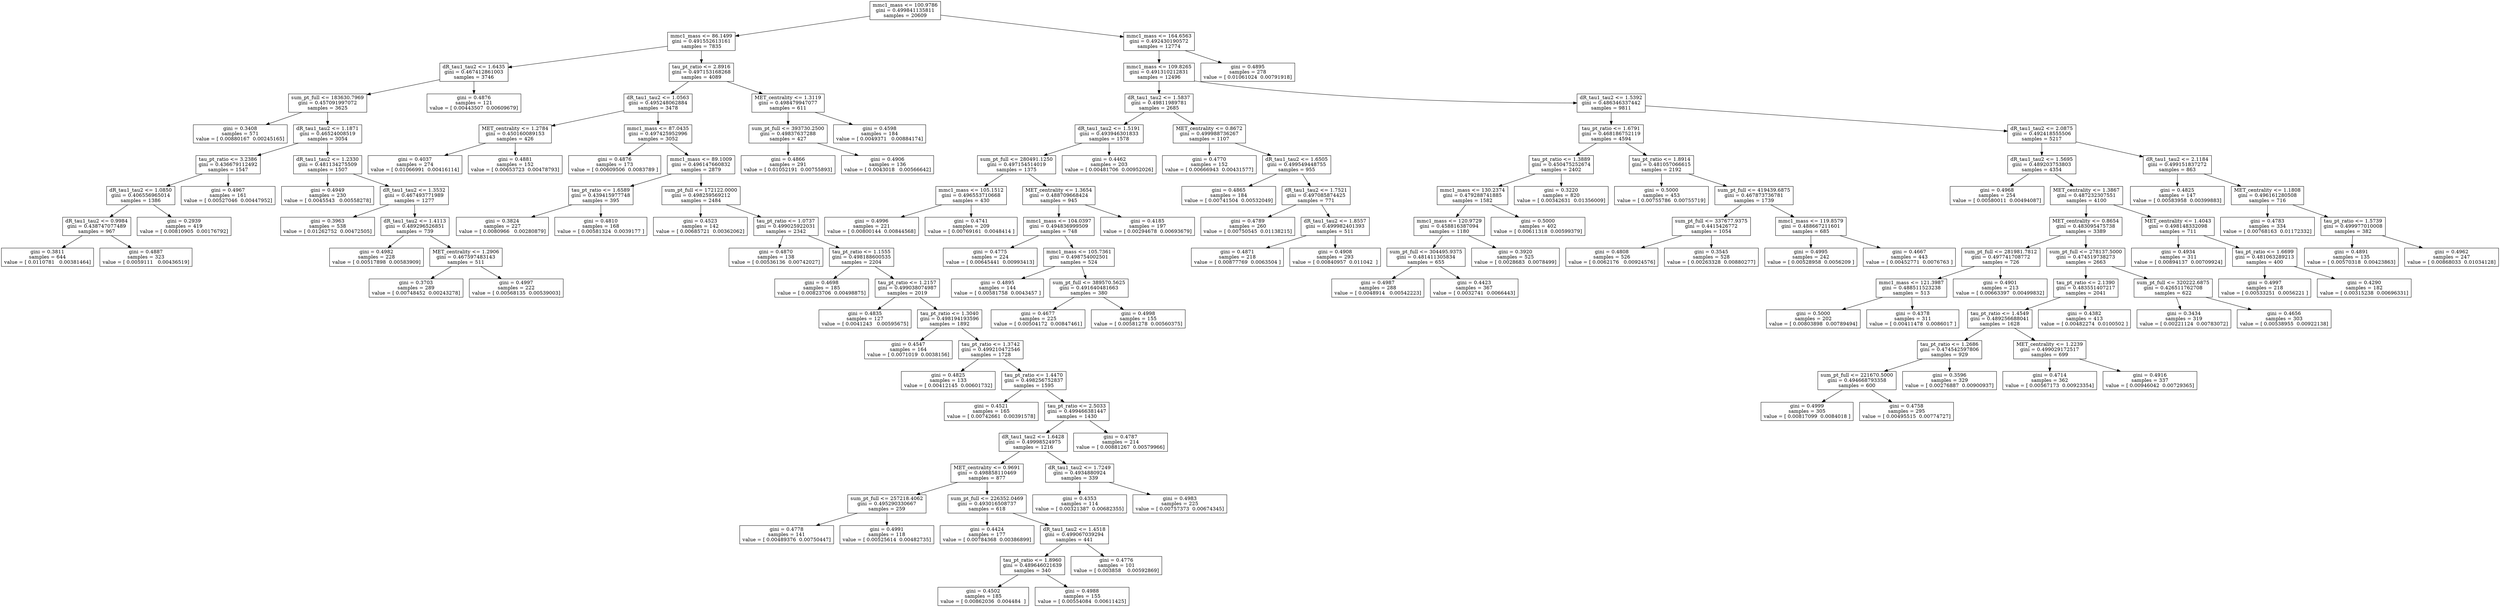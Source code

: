 digraph Tree {
0 [label="mmc1_mass <= 100.9786\ngini = 0.499841135811\nsamples = 20609", shape="box"] ;
1 [label="mmc1_mass <= 86.1499\ngini = 0.491552613161\nsamples = 7835", shape="box"] ;
0 -> 1 ;
2 [label="dR_tau1_tau2 <= 1.6435\ngini = 0.467412861003\nsamples = 3746", shape="box"] ;
1 -> 2 ;
3 [label="sum_pt_full <= 183630.7969\ngini = 0.457091997072\nsamples = 3625", shape="box"] ;
2 -> 3 ;
4 [label="gini = 0.3408\nsamples = 571\nvalue = [ 0.00880167  0.00245165]", shape="box"] ;
3 -> 4 ;
5 [label="dR_tau1_tau2 <= 1.1871\ngini = 0.46524008519\nsamples = 3054", shape="box"] ;
3 -> 5 ;
6 [label="tau_pt_ratio <= 3.2386\ngini = 0.436679112492\nsamples = 1547", shape="box"] ;
5 -> 6 ;
7 [label="dR_tau1_tau2 <= 1.0850\ngini = 0.406556965014\nsamples = 1386", shape="box"] ;
6 -> 7 ;
8 [label="dR_tau1_tau2 <= 0.9984\ngini = 0.438747077489\nsamples = 967", shape="box"] ;
7 -> 8 ;
9 [label="gini = 0.3811\nsamples = 644\nvalue = [ 0.0110781   0.00381464]", shape="box"] ;
8 -> 9 ;
10 [label="gini = 0.4887\nsamples = 323\nvalue = [ 0.0059111   0.00436519]", shape="box"] ;
8 -> 10 ;
11 [label="gini = 0.2939\nsamples = 419\nvalue = [ 0.00810905  0.00176792]", shape="box"] ;
7 -> 11 ;
12 [label="gini = 0.4967\nsamples = 161\nvalue = [ 0.00527046  0.00447952]", shape="box"] ;
6 -> 12 ;
13 [label="dR_tau1_tau2 <= 1.2330\ngini = 0.481134275509\nsamples = 1507", shape="box"] ;
5 -> 13 ;
14 [label="gini = 0.4949\nsamples = 230\nvalue = [ 0.0045543   0.00558278]", shape="box"] ;
13 -> 14 ;
15 [label="dR_tau1_tau2 <= 1.3532\ngini = 0.467493771989\nsamples = 1277", shape="box"] ;
13 -> 15 ;
16 [label="gini = 0.3963\nsamples = 538\nvalue = [ 0.01262752  0.00472505]", shape="box"] ;
15 -> 16 ;
17 [label="dR_tau1_tau2 <= 1.4113\ngini = 0.489296526851\nsamples = 739", shape="box"] ;
15 -> 17 ;
18 [label="gini = 0.4982\nsamples = 228\nvalue = [ 0.00517898  0.00583909]", shape="box"] ;
17 -> 18 ;
19 [label="MET_centrality <= 1.2906\ngini = 0.467597483143\nsamples = 511", shape="box"] ;
17 -> 19 ;
20 [label="gini = 0.3703\nsamples = 289\nvalue = [ 0.00748452  0.00243278]", shape="box"] ;
19 -> 20 ;
21 [label="gini = 0.4997\nsamples = 222\nvalue = [ 0.00568135  0.00539003]", shape="box"] ;
19 -> 21 ;
22 [label="gini = 0.4876\nsamples = 121\nvalue = [ 0.00443507  0.00609679]", shape="box"] ;
2 -> 22 ;
23 [label="tau_pt_ratio <= 2.8916\ngini = 0.497153168268\nsamples = 4089", shape="box"] ;
1 -> 23 ;
24 [label="dR_tau1_tau2 <= 1.0563\ngini = 0.495248062884\nsamples = 3478", shape="box"] ;
23 -> 24 ;
25 [label="MET_centrality <= 1.2784\ngini = 0.450160089153\nsamples = 426", shape="box"] ;
24 -> 25 ;
26 [label="gini = 0.4037\nsamples = 274\nvalue = [ 0.01066991  0.00416114]", shape="box"] ;
25 -> 26 ;
27 [label="gini = 0.4881\nsamples = 152\nvalue = [ 0.00653723  0.00478793]", shape="box"] ;
25 -> 27 ;
28 [label="mmc1_mass <= 87.0435\ngini = 0.497425952996\nsamples = 3052", shape="box"] ;
24 -> 28 ;
29 [label="gini = 0.4876\nsamples = 173\nvalue = [ 0.00609506  0.0083789 ]", shape="box"] ;
28 -> 29 ;
30 [label="mmc1_mass <= 89.1009\ngini = 0.496147660832\nsamples = 2879", shape="box"] ;
28 -> 30 ;
31 [label="tau_pt_ratio <= 1.6589\ngini = 0.439415977748\nsamples = 395", shape="box"] ;
30 -> 31 ;
32 [label="gini = 0.3824\nsamples = 227\nvalue = [ 0.0080966   0.00280879]", shape="box"] ;
31 -> 32 ;
33 [label="gini = 0.4810\nsamples = 168\nvalue = [ 0.00581324  0.0039177 ]", shape="box"] ;
31 -> 33 ;
34 [label="sum_pt_full <= 172122.0000\ngini = 0.498259569212\nsamples = 2484", shape="box"] ;
30 -> 34 ;
35 [label="gini = 0.4523\nsamples = 142\nvalue = [ 0.00685721  0.00362062]", shape="box"] ;
34 -> 35 ;
36 [label="tau_pt_ratio <= 1.0737\ngini = 0.499025922031\nsamples = 2342", shape="box"] ;
34 -> 36 ;
37 [label="gini = 0.4870\nsamples = 138\nvalue = [ 0.00536136  0.00742027]", shape="box"] ;
36 -> 37 ;
38 [label="tau_pt_ratio <= 1.1555\ngini = 0.498188600535\nsamples = 2204", shape="box"] ;
36 -> 38 ;
39 [label="gini = 0.4698\nsamples = 185\nvalue = [ 0.00823706  0.00498875]", shape="box"] ;
38 -> 39 ;
40 [label="tau_pt_ratio <= 1.2157\ngini = 0.499038074987\nsamples = 2019", shape="box"] ;
38 -> 40 ;
41 [label="gini = 0.4835\nsamples = 127\nvalue = [ 0.0041243   0.00595675]", shape="box"] ;
40 -> 41 ;
42 [label="tau_pt_ratio <= 1.3040\ngini = 0.498194193596\nsamples = 1892", shape="box"] ;
40 -> 42 ;
43 [label="gini = 0.4547\nsamples = 164\nvalue = [ 0.0071019  0.0038156]", shape="box"] ;
42 -> 43 ;
44 [label="tau_pt_ratio <= 1.3742\ngini = 0.499210472546\nsamples = 1728", shape="box"] ;
42 -> 44 ;
45 [label="gini = 0.4825\nsamples = 133\nvalue = [ 0.00412145  0.00601732]", shape="box"] ;
44 -> 45 ;
46 [label="tau_pt_ratio <= 1.4470\ngini = 0.498256752837\nsamples = 1595", shape="box"] ;
44 -> 46 ;
47 [label="gini = 0.4521\nsamples = 165\nvalue = [ 0.00742661  0.00391578]", shape="box"] ;
46 -> 47 ;
48 [label="tau_pt_ratio <= 2.5033\ngini = 0.499466381447\nsamples = 1430", shape="box"] ;
46 -> 48 ;
49 [label="dR_tau1_tau2 <= 1.6428\ngini = 0.49998524975\nsamples = 1216", shape="box"] ;
48 -> 49 ;
50 [label="MET_centrality <= 0.9691\ngini = 0.498858110469\nsamples = 877", shape="box"] ;
49 -> 50 ;
51 [label="sum_pt_full <= 257218.4062\ngini = 0.495290330667\nsamples = 259", shape="box"] ;
50 -> 51 ;
52 [label="gini = 0.4778\nsamples = 141\nvalue = [ 0.00489376  0.00750447]", shape="box"] ;
51 -> 52 ;
53 [label="gini = 0.4991\nsamples = 118\nvalue = [ 0.00525614  0.00482735]", shape="box"] ;
51 -> 53 ;
54 [label="sum_pt_full <= 226352.0469\ngini = 0.493016508737\nsamples = 618", shape="box"] ;
50 -> 54 ;
55 [label="gini = 0.4424\nsamples = 177\nvalue = [ 0.00784368  0.00386899]", shape="box"] ;
54 -> 55 ;
56 [label="dR_tau1_tau2 <= 1.4518\ngini = 0.499067039294\nsamples = 441", shape="box"] ;
54 -> 56 ;
57 [label="tau_pt_ratio <= 1.8960\ngini = 0.489646021639\nsamples = 340", shape="box"] ;
56 -> 57 ;
58 [label="gini = 0.4502\nsamples = 185\nvalue = [ 0.00862036  0.004484  ]", shape="box"] ;
57 -> 58 ;
59 [label="gini = 0.4988\nsamples = 155\nvalue = [ 0.00554084  0.00611425]", shape="box"] ;
57 -> 59 ;
60 [label="gini = 0.4776\nsamples = 101\nvalue = [ 0.003858    0.00592869]", shape="box"] ;
56 -> 60 ;
61 [label="dR_tau1_tau2 <= 1.7249\ngini = 0.4934880924\nsamples = 339", shape="box"] ;
49 -> 61 ;
62 [label="gini = 0.4353\nsamples = 114\nvalue = [ 0.00321387  0.00682355]", shape="box"] ;
61 -> 62 ;
63 [label="gini = 0.4983\nsamples = 225\nvalue = [ 0.00757373  0.00674345]", shape="box"] ;
61 -> 63 ;
64 [label="gini = 0.4787\nsamples = 214\nvalue = [ 0.00881267  0.00579966]", shape="box"] ;
48 -> 64 ;
65 [label="MET_centrality <= 1.3119\ngini = 0.498479947077\nsamples = 611", shape="box"] ;
23 -> 65 ;
66 [label="sum_pt_full <= 393730.2500\ngini = 0.49837637288\nsamples = 427", shape="box"] ;
65 -> 66 ;
67 [label="gini = 0.4866\nsamples = 291\nvalue = [ 0.01052191  0.00755893]", shape="box"] ;
66 -> 67 ;
68 [label="gini = 0.4906\nsamples = 136\nvalue = [ 0.0043018   0.00566642]", shape="box"] ;
66 -> 68 ;
69 [label="gini = 0.4598\nsamples = 184\nvalue = [ 0.0049371   0.00884174]", shape="box"] ;
65 -> 69 ;
70 [label="mmc1_mass <= 164.6563\ngini = 0.492430190572\nsamples = 12774", shape="box"] ;
0 -> 70 ;
71 [label="mmc1_mass <= 109.8265\ngini = 0.491310212831\nsamples = 12496", shape="box"] ;
70 -> 71 ;
72 [label="dR_tau1_tau2 <= 1.5837\ngini = 0.49811989781\nsamples = 2685", shape="box"] ;
71 -> 72 ;
73 [label="dR_tau1_tau2 <= 1.5191\ngini = 0.493946301833\nsamples = 1578", shape="box"] ;
72 -> 73 ;
74 [label="sum_pt_full <= 280491.1250\ngini = 0.497154514019\nsamples = 1375", shape="box"] ;
73 -> 74 ;
75 [label="mmc1_mass <= 105.1512\ngini = 0.496553710668\nsamples = 430", shape="box"] ;
74 -> 75 ;
76 [label="gini = 0.4996\nsamples = 221\nvalue = [ 0.00800144  0.00844568]", shape="box"] ;
75 -> 76 ;
77 [label="gini = 0.4741\nsamples = 209\nvalue = [ 0.00769161  0.0048414 ]", shape="box"] ;
75 -> 77 ;
78 [label="MET_centrality <= 1.3654\ngini = 0.488709668424\nsamples = 945", shape="box"] ;
74 -> 78 ;
79 [label="mmc1_mass <= 104.0397\ngini = 0.494836999509\nsamples = 748", shape="box"] ;
78 -> 79 ;
80 [label="gini = 0.4775\nsamples = 224\nvalue = [ 0.00645441  0.00993413]", shape="box"] ;
79 -> 80 ;
81 [label="mmc1_mass <= 105.7361\ngini = 0.498754002501\nsamples = 524", shape="box"] ;
79 -> 81 ;
82 [label="gini = 0.4895\nsamples = 144\nvalue = [ 0.00581758  0.0043457 ]", shape="box"] ;
81 -> 82 ;
83 [label="sum_pt_full <= 389570.5625\ngini = 0.491640481663\nsamples = 380", shape="box"] ;
81 -> 83 ;
84 [label="gini = 0.4677\nsamples = 225\nvalue = [ 0.00504172  0.00847461]", shape="box"] ;
83 -> 84 ;
85 [label="gini = 0.4998\nsamples = 155\nvalue = [ 0.00581278  0.00560375]", shape="box"] ;
83 -> 85 ;
86 [label="gini = 0.4185\nsamples = 197\nvalue = [ 0.00294678  0.00693679]", shape="box"] ;
78 -> 86 ;
87 [label="gini = 0.4462\nsamples = 203\nvalue = [ 0.00481706  0.00952026]", shape="box"] ;
73 -> 87 ;
88 [label="MET_centrality <= 0.8672\ngini = 0.499988736267\nsamples = 1107", shape="box"] ;
72 -> 88 ;
89 [label="gini = 0.4770\nsamples = 152\nvalue = [ 0.00666943  0.00431577]", shape="box"] ;
88 -> 89 ;
90 [label="dR_tau1_tau2 <= 1.6505\ngini = 0.499549448755\nsamples = 955", shape="box"] ;
88 -> 90 ;
91 [label="gini = 0.4865\nsamples = 184\nvalue = [ 0.00741504  0.00532049]", shape="box"] ;
90 -> 91 ;
92 [label="dR_tau1_tau2 <= 1.7521\ngini = 0.497085874425\nsamples = 771", shape="box"] ;
90 -> 92 ;
93 [label="gini = 0.4789\nsamples = 260\nvalue = [ 0.00750545  0.01138215]", shape="box"] ;
92 -> 93 ;
94 [label="dR_tau1_tau2 <= 1.8557\ngini = 0.499982401393\nsamples = 511", shape="box"] ;
92 -> 94 ;
95 [label="gini = 0.4871\nsamples = 218\nvalue = [ 0.00877769  0.0063504 ]", shape="box"] ;
94 -> 95 ;
96 [label="gini = 0.4908\nsamples = 293\nvalue = [ 0.00840957  0.011042  ]", shape="box"] ;
94 -> 96 ;
97 [label="dR_tau1_tau2 <= 1.5392\ngini = 0.486346337442\nsamples = 9811", shape="box"] ;
71 -> 97 ;
98 [label="tau_pt_ratio <= 1.6791\ngini = 0.468186752119\nsamples = 4594", shape="box"] ;
97 -> 98 ;
99 [label="tau_pt_ratio <= 1.3889\ngini = 0.450475252674\nsamples = 2402", shape="box"] ;
98 -> 99 ;
100 [label="mmc1_mass <= 130.2374\ngini = 0.479288741885\nsamples = 1582", shape="box"] ;
99 -> 100 ;
101 [label="mmc1_mass <= 120.9729\ngini = 0.458816387094\nsamples = 1180", shape="box"] ;
100 -> 101 ;
102 [label="sum_pt_full <= 304495.9375\ngini = 0.481411305834\nsamples = 655", shape="box"] ;
101 -> 102 ;
103 [label="gini = 0.4987\nsamples = 288\nvalue = [ 0.0048914   0.00542223]", shape="box"] ;
102 -> 103 ;
104 [label="gini = 0.4423\nsamples = 367\nvalue = [ 0.0032741  0.0066443]", shape="box"] ;
102 -> 104 ;
105 [label="gini = 0.3920\nsamples = 525\nvalue = [ 0.0028683  0.0078499]", shape="box"] ;
101 -> 105 ;
106 [label="gini = 0.5000\nsamples = 402\nvalue = [ 0.00611318  0.00599379]", shape="box"] ;
100 -> 106 ;
107 [label="gini = 0.3220\nsamples = 820\nvalue = [ 0.00342631  0.01356009]", shape="box"] ;
99 -> 107 ;
108 [label="tau_pt_ratio <= 1.8914\ngini = 0.481057066615\nsamples = 2192", shape="box"] ;
98 -> 108 ;
109 [label="gini = 0.5000\nsamples = 453\nvalue = [ 0.00755786  0.00755719]", shape="box"] ;
108 -> 109 ;
110 [label="sum_pt_full <= 419439.6875\ngini = 0.467873736781\nsamples = 1739", shape="box"] ;
108 -> 110 ;
111 [label="sum_pt_full <= 337677.9375\ngini = 0.4415426772\nsamples = 1054", shape="box"] ;
110 -> 111 ;
112 [label="gini = 0.4808\nsamples = 526\nvalue = [ 0.0062176   0.00924576]", shape="box"] ;
111 -> 112 ;
113 [label="gini = 0.3545\nsamples = 528\nvalue = [ 0.00263328  0.00880277]", shape="box"] ;
111 -> 113 ;
114 [label="mmc1_mass <= 119.8579\ngini = 0.488667211601\nsamples = 685", shape="box"] ;
110 -> 114 ;
115 [label="gini = 0.4995\nsamples = 242\nvalue = [ 0.00528958  0.0056209 ]", shape="box"] ;
114 -> 115 ;
116 [label="gini = 0.4667\nsamples = 443\nvalue = [ 0.00452771  0.0076763 ]", shape="box"] ;
114 -> 116 ;
117 [label="dR_tau1_tau2 <= 2.0875\ngini = 0.492418555506\nsamples = 5217", shape="box"] ;
97 -> 117 ;
118 [label="dR_tau1_tau2 <= 1.5695\ngini = 0.489203753803\nsamples = 4354", shape="box"] ;
117 -> 118 ;
119 [label="gini = 0.4968\nsamples = 254\nvalue = [ 0.00580011  0.00494087]", shape="box"] ;
118 -> 119 ;
120 [label="MET_centrality <= 1.3867\ngini = 0.487232307551\nsamples = 4100", shape="box"] ;
118 -> 120 ;
121 [label="MET_centrality <= 0.8654\ngini = 0.483095475738\nsamples = 3389", shape="box"] ;
120 -> 121 ;
122 [label="sum_pt_full <= 281981.7812\ngini = 0.497741708772\nsamples = 726", shape="box"] ;
121 -> 122 ;
123 [label="mmc1_mass <= 121.3987\ngini = 0.488511523238\nsamples = 513", shape="box"] ;
122 -> 123 ;
124 [label="gini = 0.5000\nsamples = 202\nvalue = [ 0.00803898  0.00789494]", shape="box"] ;
123 -> 124 ;
125 [label="gini = 0.4378\nsamples = 311\nvalue = [ 0.00411478  0.0086017 ]", shape="box"] ;
123 -> 125 ;
126 [label="gini = 0.4901\nsamples = 213\nvalue = [ 0.00663397  0.00499832]", shape="box"] ;
122 -> 126 ;
127 [label="sum_pt_full <= 278137.5000\ngini = 0.474519738273\nsamples = 2663", shape="box"] ;
121 -> 127 ;
128 [label="tau_pt_ratio <= 2.1390\ngini = 0.483551407217\nsamples = 2041", shape="box"] ;
127 -> 128 ;
129 [label="tau_pt_ratio <= 1.4549\ngini = 0.489256688041\nsamples = 1628", shape="box"] ;
128 -> 129 ;
130 [label="tau_pt_ratio <= 1.2686\ngini = 0.474542597806\nsamples = 929", shape="box"] ;
129 -> 130 ;
131 [label="sum_pt_full <= 221670.5000\ngini = 0.494668793358\nsamples = 600", shape="box"] ;
130 -> 131 ;
132 [label="gini = 0.4999\nsamples = 305\nvalue = [ 0.00817099  0.0084018 ]", shape="box"] ;
131 -> 132 ;
133 [label="gini = 0.4758\nsamples = 295\nvalue = [ 0.00495515  0.00774727]", shape="box"] ;
131 -> 133 ;
134 [label="gini = 0.3596\nsamples = 329\nvalue = [ 0.00276887  0.00900937]", shape="box"] ;
130 -> 134 ;
135 [label="MET_centrality <= 1.2239\ngini = 0.499029172517\nsamples = 699", shape="box"] ;
129 -> 135 ;
136 [label="gini = 0.4714\nsamples = 362\nvalue = [ 0.00567173  0.00923354]", shape="box"] ;
135 -> 136 ;
137 [label="gini = 0.4916\nsamples = 337\nvalue = [ 0.00946042  0.00729365]", shape="box"] ;
135 -> 137 ;
138 [label="gini = 0.4382\nsamples = 413\nvalue = [ 0.00482274  0.0100502 ]", shape="box"] ;
128 -> 138 ;
139 [label="sum_pt_full <= 320222.6875\ngini = 0.426511762708\nsamples = 622", shape="box"] ;
127 -> 139 ;
140 [label="gini = 0.3434\nsamples = 319\nvalue = [ 0.00221124  0.00783072]", shape="box"] ;
139 -> 140 ;
141 [label="gini = 0.4656\nsamples = 303\nvalue = [ 0.00538955  0.00922138]", shape="box"] ;
139 -> 141 ;
142 [label="MET_centrality <= 1.4043\ngini = 0.498148332098\nsamples = 711", shape="box"] ;
120 -> 142 ;
143 [label="gini = 0.4934\nsamples = 311\nvalue = [ 0.00894137  0.00709924]", shape="box"] ;
142 -> 143 ;
144 [label="tau_pt_ratio <= 1.6699\ngini = 0.481063289213\nsamples = 400", shape="box"] ;
142 -> 144 ;
145 [label="gini = 0.4997\nsamples = 218\nvalue = [ 0.00533251  0.0056221 ]", shape="box"] ;
144 -> 145 ;
146 [label="gini = 0.4290\nsamples = 182\nvalue = [ 0.00315238  0.00696331]", shape="box"] ;
144 -> 146 ;
147 [label="dR_tau1_tau2 <= 2.1184\ngini = 0.499151837272\nsamples = 863", shape="box"] ;
117 -> 147 ;
148 [label="gini = 0.4825\nsamples = 147\nvalue = [ 0.00583958  0.00399883]", shape="box"] ;
147 -> 148 ;
149 [label="MET_centrality <= 1.1808\ngini = 0.496161280508\nsamples = 716", shape="box"] ;
147 -> 149 ;
150 [label="gini = 0.4783\nsamples = 334\nvalue = [ 0.00768163  0.01172332]", shape="box"] ;
149 -> 150 ;
151 [label="tau_pt_ratio <= 1.5739\ngini = 0.499977010008\nsamples = 382", shape="box"] ;
149 -> 151 ;
152 [label="gini = 0.4891\nsamples = 135\nvalue = [ 0.00570318  0.00423863]", shape="box"] ;
151 -> 152 ;
153 [label="gini = 0.4962\nsamples = 247\nvalue = [ 0.00868033  0.01034128]", shape="box"] ;
151 -> 153 ;
154 [label="gini = 0.4895\nsamples = 278\nvalue = [ 0.01061024  0.00791918]", shape="box"] ;
70 -> 154 ;
}